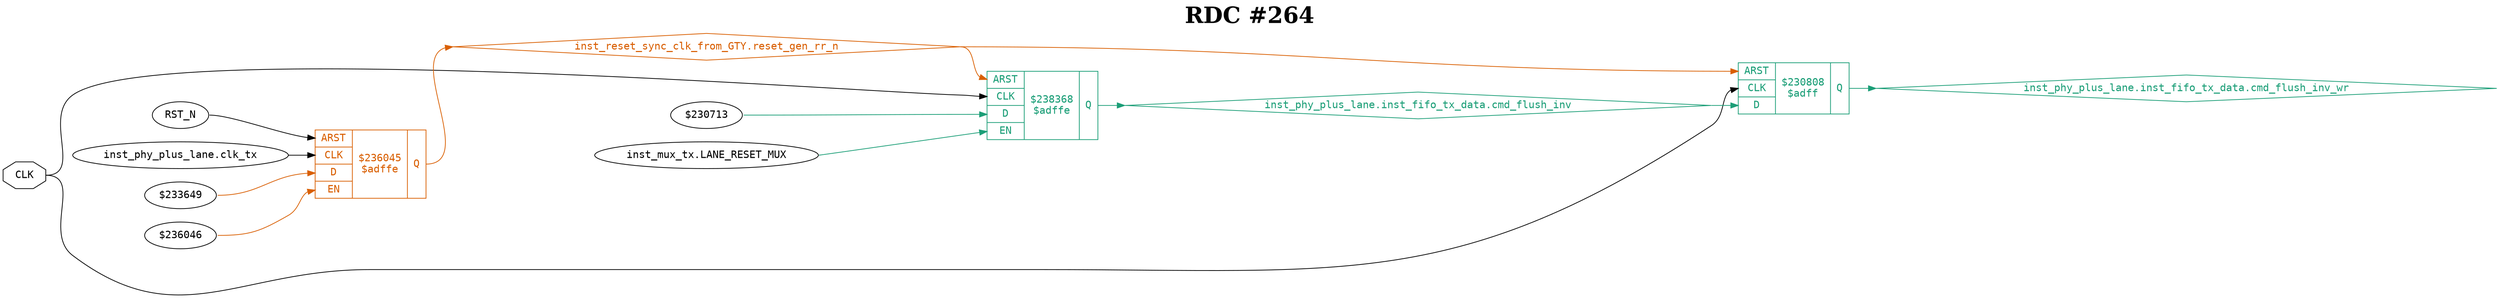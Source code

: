 digraph "spacefibre_light_top" {
label=<<b>RDC #264</b>>;
labelloc="t"
fontsize="30"
node ["fontname"="Courier"]
edge ["fontname"="Courier"]
rankdir="LR";
remincross=true;
n1 [ shape=octagon, label="CLK", color="black", fontcolor="black", href="/src/ip_spacefibre_light_top/spacefibre_light_top.vhd#45" ];
n2 [ shape=diamond, label="inst_phy_plus_lane.inst_fifo_tx_data.cmd_flush_inv", colorscheme="dark28", color="1", fontcolor="1", href="/src/ip/fifo_dc/fifo_dc.vhd#112" ];
n3 [ shape=diamond, label="inst_phy_plus_lane.inst_fifo_tx_data.cmd_flush_inv_wr", colorscheme="dark28", color="1", fontcolor="1", href="/src/ip/fifo_dc/fifo_dc.vhd#113" ];
n4 [ shape=diamond, label="inst_reset_sync_clk_from_GTY.reset_gen_rr_n", colorscheme="dark28", color="2", fontcolor="2", href="/src/ip_spacefibre_light_top/reset_gen.vhd#46" ];
{ rank="source"; n1;}
{ rank="sink";}
v0 [ label="RST_N" ];
v1 [ label="inst_phy_plus_lane.clk_tx" ];
v2 [ label="$233649" ];
v3 [ label="$236046" ];
c9 [ shape=record, label="{{<p5> ARST|<p1> CLK|<p6> D|<p7> EN}|$236045\n$adffe|{<p8> Q}}", colorscheme="dark28", color="2", fontcolor="2" , href="/src/ip_spacefibre_light_top/reset_gen.vhd#56"  ];
v4 [ label="$230713" ];
v5 [ label="inst_mux_tx.LANE_RESET_MUX" ];
c10 [ shape=record, label="{{<p5> ARST|<p1> CLK|<p6> D|<p7> EN}|$238368\n$adffe|{<p8> Q}}", colorscheme="dark28", color="1", fontcolor="1" , href="/src/ip/fifo_dc/fifo_dc.vhd#440"  ];
c11 [ shape=record, label="{{<p5> ARST|<p1> CLK|<p6> D}|$230808\n$adff|{<p8> Q}}", colorscheme="dark28", color="1", fontcolor="1" , href="/src/ip/fifo_dc/fifo_dc.vhd#199"  ];
n1:e -> c10:p1:w [color="black", fontcolor="black", label=""];
n1:e -> c11:p1:w [color="black", fontcolor="black", label=""];
c10:p8:e -> n2:w [colorscheme="dark28", color="1", fontcolor="1", label=""];
n2:e -> c11:p6:w [colorscheme="dark28", color="1", fontcolor="1", label=""];
c11:p8:e -> n3:w [colorscheme="dark28", color="1", fontcolor="1", label=""];
c9:p8:e -> n4:w [colorscheme="dark28", color="2", fontcolor="2", label=""];
n4:e -> c10:p5:w [colorscheme="dark28", color="2", fontcolor="2", label=""];
n4:e -> c11:p5:w [colorscheme="dark28", color="2", fontcolor="2", label=""];
v0:e -> c9:p5:w [color="black", fontcolor="black", label=""];
v1:e -> c9:p1:w [color="black", fontcolor="black", label=""];
v2:e -> c9:p6:w [colorscheme="dark28", color="2", fontcolor="2", label=""];
v3:e -> c9:p7:w [colorscheme="dark28", color="2", fontcolor="2", label=""];
v4:e -> c10:p6:w [colorscheme="dark28", color="1", fontcolor="1", label=""];
v5:e -> c10:p7:w [colorscheme="dark28", color="1", fontcolor="1", label=""];
}
